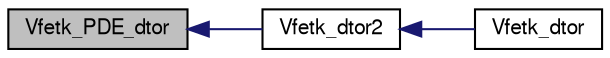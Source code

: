 digraph "Vfetk_PDE_dtor"
{
  edge [fontname="FreeSans",fontsize="10",labelfontname="FreeSans",labelfontsize="10"];
  node [fontname="FreeSans",fontsize="10",shape=record];
  rankdir="LR";
  Node1 [label="Vfetk_PDE_dtor",height=0.2,width=0.4,color="black", fillcolor="grey75", style="filled" fontcolor="black"];
  Node1 -> Node2 [dir="back",color="midnightblue",fontsize="10",style="solid",fontname="FreeSans"];
  Node2 [label="Vfetk_dtor2",height=0.2,width=0.4,color="black", fillcolor="white", style="filled",URL="$group___vfetk.html#gaaeb17f2b19166a4d2c5e1e2e305527be",tooltip="FORTRAN stub object destructor."];
  Node2 -> Node3 [dir="back",color="midnightblue",fontsize="10",style="solid",fontname="FreeSans"];
  Node3 [label="Vfetk_dtor",height=0.2,width=0.4,color="black", fillcolor="white", style="filled",URL="$group___vfetk.html#ga241f72c9fdc925298f48392a92e832a6",tooltip="Object destructor."];
}
